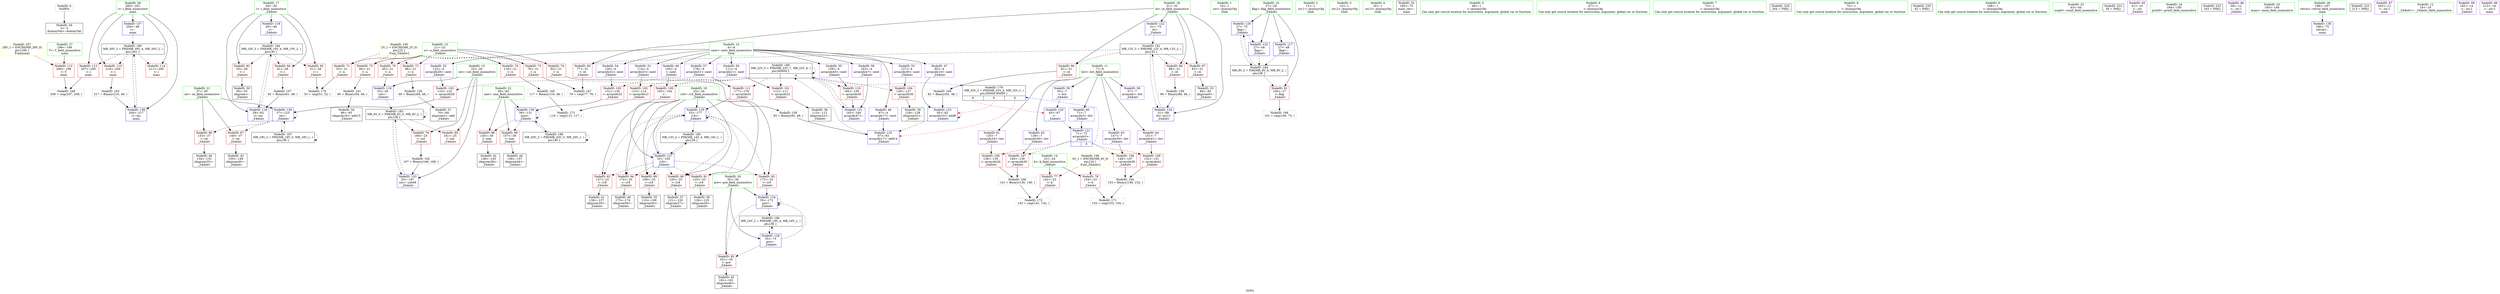 digraph "SVFG" {
	label="SVFG";

	Node0x557440adfbb0 [shape=record,color=grey,label="{NodeID: 0\nNullPtr}"];
	Node0x557440adfbb0 -> Node0x557440af9860[style=solid];
	Node0x557440b0b610 [shape=record,color=black,label="{NodeID: 180\nMR_30V_3 = PHI(MR_30V_4, MR_30V_2, )\npts\{201 \}\n}"];
	Node0x557440b0b610 -> Node0x557440afb5d0[style=dashed];
	Node0x557440b0b610 -> Node0x557440afb6a0[style=dashed];
	Node0x557440b0b610 -> Node0x557440afb770[style=dashed];
	Node0x557440b0b610 -> Node0x557440b01160[style=dashed];
	Node0x557440afa8d0 [shape=record,color=red,label="{NodeID: 97\n149\<--37\n\<--ne\n_Z4doitv\n}"];
	Node0x557440afa8d0 -> Node0x557440afa3f0[style=solid];
	Node0x557440af8c30 [shape=record,color=green,label="{NodeID: 14\n23\<--24\nk\<--k_field_insensitive\n_Z4doitv\n}"];
	Node0x557440af8c30 -> Node0x557440afcfb0[style=solid];
	Node0x557440af8c30 -> Node0x557440afd080[style=solid];
	Node0x557440afed30 [shape=record,color=black,label="{NodeID: 194\nMR_10V_3 = PHI(MR_10V_4, MR_10V_2, )\npts\{30 \}\n}"];
	Node0x557440afed30 -> Node0x557440afd3c0[style=dashed];
	Node0x557440afed30 -> Node0x557440afd490[style=dashed];
	Node0x557440afed30 -> Node0x557440afd560[style=dashed];
	Node0x557440afed30 -> Node0x557440b001f0[style=dashed];
	Node0x557440afb430 [shape=record,color=red,label="{NodeID: 111\n177\<--176\n\<--arrayidx51\n_Z4doitv\n}"];
	Node0x557440afb430 -> Node0x557440b00ef0[style=solid];
	Node0x557440af9790 [shape=record,color=green,label="{NodeID: 28\n200\<--201\ni\<--i_field_insensitive\nmain\n}"];
	Node0x557440af9790 -> Node0x557440afb5d0[style=solid];
	Node0x557440af9790 -> Node0x557440afb6a0[style=solid];
	Node0x557440af9790 -> Node0x557440afb770[style=solid];
	Node0x557440af9790 -> Node0x557440b01090[style=solid];
	Node0x557440af9790 -> Node0x557440b01160[style=solid];
	Node0x557440b006d0 [shape=record,color=blue,label="{NodeID: 125\n97\<--93\narrayidx17\<--add14\n_Z4doitv\n}"];
	Node0x557440b006d0 -> Node0x557440b0e310[style=dashed];
	Node0x557440afa320 [shape=record,color=black,label="{NodeID: 42\n146\<--145\nidxprom38\<--\n_Z4doitv\n}"];
	Node0x557440afbea0 [shape=record,color=purple,label="{NodeID: 56\n163\<--4\narrayidx47\<--next\n_Z4doitv\n}"];
	Node0x557440afbea0 -> Node0x557440b00bb0[style=solid];
	Node0x557440afca00 [shape=record,color=red,label="{NodeID: 70\n45\<--21\n\<--n\n_Z4doitv\n}"];
	Node0x557440afca00 -> Node0x557440afff80[style=solid];
	Node0x557440b02f30 [shape=record,color=grey,label="{NodeID: 167\n79 = cmp(77, 78, )\n}"];
	Node0x557440afd560 [shape=record,color=red,label="{NodeID: 84\n61\<--29\n\<--i\n_Z4doitv\n}"];
	Node0x557440afd560 -> Node0x557440b02030[style=solid];
	Node0x557440ae0230 [shape=record,color=green,label="{NodeID: 1\n10\<--1\n.str\<--dummyObj\nGlob }"];
	Node0x557440b0bb10 [shape=record,color=black,label="{NodeID: 181\nMR_12V_3 = PHI(MR_12V_4, MR_12V_2, )\npts\{32 \}\n}"];
	Node0x557440b0bb10 -> Node0x557440afd630[style=dashed];
	Node0x557440b0bb10 -> Node0x557440afd700[style=dashed];
	Node0x557440b0bb10 -> Node0x557440afd7d0[style=dashed];
	Node0x557440b0bb10 -> Node0x557440afd8a0[style=dashed];
	Node0x557440b0bb10 -> Node0x557440b00600[style=dashed];
	Node0x557440afa9a0 [shape=record,color=red,label="{NodeID: 98\n145\<--39\n\<--nne\n_Z4doitv\n}"];
	Node0x557440afa9a0 -> Node0x557440afa320[style=solid];
	Node0x557440af8d00 [shape=record,color=green,label="{NodeID: 15\n25\<--26\ncnt\<--cnt_field_insensitive\n_Z4doitv\n}"];
	Node0x557440af8d00 -> Node0x557440afd150[style=solid];
	Node0x557440af8d00 -> Node0x557440afd220[style=solid];
	Node0x557440af8d00 -> Node0x557440afff80[style=solid];
	Node0x557440af8d00 -> Node0x557440b00d50[style=solid];
	Node0x557440afee20 [shape=record,color=yellow,style=double,label="{NodeID: 195\n2V_1 = ENCHI(MR_2V_0)\npts\{22 \}\nFun[_Z4doitv]}"];
	Node0x557440afee20 -> Node0x557440afca00[style=dashed];
	Node0x557440afee20 -> Node0x557440afcad0[style=dashed];
	Node0x557440afee20 -> Node0x557440afcba0[style=dashed];
	Node0x557440afee20 -> Node0x557440afcc70[style=dashed];
	Node0x557440afee20 -> Node0x557440afcd40[style=dashed];
	Node0x557440afee20 -> Node0x557440afce10[style=dashed];
	Node0x557440afee20 -> Node0x557440afcee0[style=dashed];
	Node0x557440afb500 [shape=record,color=red,label="{NodeID: 112\n208\<--198\n\<--T\nmain\n}"];
	Node0x557440afb500 -> Node0x557440b03230[style=solid];
	Node0x557440af9860 [shape=record,color=black,label="{NodeID: 29\n2\<--3\ndummyVal\<--dummyVal\n}"];
	Node0x557440b007a0 [shape=record,color=blue,label="{NodeID: 126\n27\<--75\nflag\<--\n_Z4doitv\n}"];
	Node0x557440b007a0 -> Node0x557440b00c80[style=dashed];
	Node0x557440b007a0 -> Node0x557440b0ca10[style=dashed];
	Node0x557440afa3f0 [shape=record,color=black,label="{NodeID: 43\n150\<--149\nidxprom40\<--\n_Z4doitv\n}"];
	Node0x557440afbf70 [shape=record,color=purple,label="{NodeID: 57\n176\<--4\narrayidx51\<--next\n_Z4doitv\n}"];
	Node0x557440afbf70 -> Node0x557440afb430[style=solid];
	Node0x557440afcad0 [shape=record,color=red,label="{NodeID: 71\n52\<--21\n\<--n\n_Z4doitv\n}"];
	Node0x557440afcad0 -> Node0x557440b033b0[style=solid];
	Node0x557440b030b0 [shape=record,color=grey,label="{NodeID: 168\n101 = cmp(100, 75, )\n}"];
	Node0x557440afd630 [shape=record,color=red,label="{NodeID: 85\n77\<--31\n\<--i4\n_Z4doitv\n}"];
	Node0x557440afd630 -> Node0x557440b02f30[style=solid];
	Node0x557440adf220 [shape=record,color=green,label="{NodeID: 2\n12\<--1\n.str.1\<--dummyObj\nGlob }"];
	Node0x557440afaa70 [shape=record,color=red,label="{NodeID: 99\n157\<--39\n\<--nne\n_Z4doitv\n}"];
	Node0x557440afaa70 -> Node0x557440afa4c0[style=solid];
	Node0x557440af8dd0 [shape=record,color=green,label="{NodeID: 16\n27\<--28\nflag\<--flag_field_insensitive\n_Z4doitv\n}"];
	Node0x557440af8dd0 -> Node0x557440afd2f0[style=solid];
	Node0x557440af8dd0 -> Node0x557440b00050[style=solid];
	Node0x557440af8dd0 -> Node0x557440b007a0[style=solid];
	Node0x557440af8dd0 -> Node0x557440b00c80[style=solid];
	Node0x557440b11c30 [shape=record,color=yellow,style=double,label="{NodeID: 196\n4V_1 = ENCHI(MR_4V_0)\npts\{24 \}\nFun[_Z4doitv]}"];
	Node0x557440b11c30 -> Node0x557440afcfb0[style=dashed];
	Node0x557440b11c30 -> Node0x557440afd080[style=dashed];
	Node0x557440afb5d0 [shape=record,color=red,label="{NodeID: 113\n207\<--200\n\<--i\nmain\n}"];
	Node0x557440afb5d0 -> Node0x557440b03230[style=solid];
	Node0x557440af9960 [shape=record,color=black,label="{NodeID: 30\n56\<--55\nidxprom\<--\n_Z4doitv\n}"];
	Node0x557440b00870 [shape=record,color=blue,label="{NodeID: 127\n33\<--105\ni18\<--\n_Z4doitv\n}"];
	Node0x557440b00870 -> Node0x557440afd970[style=dashed];
	Node0x557440b00870 -> Node0x557440afda40[style=dashed];
	Node0x557440b00870 -> Node0x557440afdb10[style=dashed];
	Node0x557440b00870 -> Node0x557440afdbe0[style=dashed];
	Node0x557440b00870 -> Node0x557440afdcb0[style=dashed];
	Node0x557440b00870 -> Node0x557440afdd80[style=dashed];
	Node0x557440b00870 -> Node0x557440b00ef0[style=dashed];
	Node0x557440b00870 -> Node0x557440b0cf10[style=dashed];
	Node0x557440afa4c0 [shape=record,color=black,label="{NodeID: 44\n158\<--157\nidxprom44\<--\n_Z4doitv\n}"];
	Node0x557440afc040 [shape=record,color=purple,label="{NodeID: 58\n57\<--7\narrayidx\<--list\n_Z4doitv\n}"];
	Node0x557440afcba0 [shape=record,color=red,label="{NodeID: 72\n68\<--21\n\<--n\n_Z4doitv\n}"];
	Node0x557440afcba0 -> Node0x557440b01eb0[style=solid];
	Node0x557440b03230 [shape=record,color=grey,label="{NodeID: 169\n209 = cmp(207, 208, )\n}"];
	Node0x557440afd700 [shape=record,color=red,label="{NodeID: 86\n81\<--31\n\<--i4\n_Z4doitv\n}"];
	Node0x557440afd700 -> Node0x557440b024b0[style=solid];
	Node0x557440af7f40 [shape=record,color=green,label="{NodeID: 3\n14\<--1\n.str.2\<--dummyObj\nGlob }"];
	Node0x557440b0c510 [shape=record,color=black,label="{NodeID: 183\nMR_6V_3 = PHI(MR_6V_5, MR_6V_2, )\npts\{26 \}\n}"];
	Node0x557440b0c510 -> Node0x557440afd150[style=dashed];
	Node0x557440b0c510 -> Node0x557440afd220[style=dashed];
	Node0x557440b0c510 -> Node0x557440b00d50[style=dashed];
	Node0x557440b0c510 -> Node0x557440b0c510[style=dashed];
	Node0x557440afab40 [shape=record,color=red,label="{NodeID: 100\n105\<--104\n\<--\n_Z4doitv\n}"];
	Node0x557440afab40 -> Node0x557440b00870[style=solid];
	Node0x557440af8ea0 [shape=record,color=green,label="{NodeID: 17\n29\<--30\ni\<--i_field_insensitive\n_Z4doitv\n}"];
	Node0x557440af8ea0 -> Node0x557440afd3c0[style=solid];
	Node0x557440af8ea0 -> Node0x557440afd490[style=solid];
	Node0x557440af8ea0 -> Node0x557440afd560[style=solid];
	Node0x557440af8ea0 -> Node0x557440b00120[style=solid];
	Node0x557440af8ea0 -> Node0x557440b001f0[style=solid];
	Node0x557440afb6a0 [shape=record,color=red,label="{NodeID: 114\n211\<--200\n\<--i\nmain\n}"];
	Node0x557440af9a30 [shape=record,color=black,label="{NodeID: 31\n70\<--69\nidxprom2\<--add\n_Z4doitv\n}"];
	Node0x557440b00940 [shape=record,color=blue,label="{NodeID: 128\n35\<--75\npre\<--\n_Z4doitv\n}"];
	Node0x557440b00940 -> Node0x557440afde50[style=dashed];
	Node0x557440b00940 -> Node0x557440b00e20[style=dashed];
	Node0x557440b00940 -> Node0x557440b0d410[style=dashed];
	Node0x557440afa590 [shape=record,color=black,label="{NodeID: 45\n162\<--161\nidxprom46\<--\n_Z4doitv\n}"];
	Node0x557440afc110 [shape=record,color=purple,label="{NodeID: 59\n65\<--7\n\<--list\n_Z4doitv\n}"];
	Node0x557440afc110 -> Node0x557440b002c0[style=solid];
	Node0x557440b01eb0 [shape=record,color=grey,label="{NodeID: 156\n69 = Binary(68, 48, )\n}"];
	Node0x557440b01eb0 -> Node0x557440af9a30[style=solid];
	Node0x557440afcc70 [shape=record,color=red,label="{NodeID: 73\n78\<--21\n\<--n\n_Z4doitv\n}"];
	Node0x557440afcc70 -> Node0x557440b02f30[style=solid];
	Node0x557440b033b0 [shape=record,color=grey,label="{NodeID: 170\n53 = cmp(51, 52, )\n}"];
	Node0x557440afd7d0 [shape=record,color=red,label="{NodeID: 87\n83\<--31\n\<--i4\n_Z4doitv\n}"];
	Node0x557440afd7d0 -> Node0x557440af9bd0[style=solid];
	Node0x557440adea10 [shape=record,color=green,label="{NodeID: 4\n16\<--1\n.str.3\<--dummyObj\nGlob }"];
	Node0x557440b0ca10 [shape=record,color=black,label="{NodeID: 184\nMR_8V_3 = PHI(MR_8V_6, MR_8V_2, )\npts\{28 \}\n}"];
	Node0x557440b0ca10 -> Node0x557440afd2f0[style=dashed];
	Node0x557440b0ca10 -> Node0x557440b007a0[style=dashed];
	Node0x557440afac10 [shape=record,color=red,label="{NodeID: 101\n112\<--111\n\<--arrayidx21\n_Z4doitv\n}"];
	Node0x557440afac10 -> Node0x557440af9e40[style=solid];
	Node0x557440af8f70 [shape=record,color=green,label="{NodeID: 18\n31\<--32\ni4\<--i4_field_insensitive\n_Z4doitv\n}"];
	Node0x557440af8f70 -> Node0x557440afd630[style=solid];
	Node0x557440af8f70 -> Node0x557440afd700[style=solid];
	Node0x557440af8f70 -> Node0x557440afd7d0[style=solid];
	Node0x557440af8f70 -> Node0x557440afd8a0[style=solid];
	Node0x557440af8f70 -> Node0x557440b00460[style=solid];
	Node0x557440af8f70 -> Node0x557440b00600[style=solid];
	Node0x557440afb770 [shape=record,color=red,label="{NodeID: 115\n216\<--200\n\<--i\nmain\n}"];
	Node0x557440afb770 -> Node0x557440b02930[style=solid];
	Node0x557440af9b00 [shape=record,color=black,label="{NodeID: 32\n195\<--75\nmain_ret\<--\nmain\n}"];
	Node0x557440b00a10 [shape=record,color=blue,label="{NodeID: 129\n37\<--123\nne\<--\n_Z4doitv\n}"];
	Node0x557440b00a10 -> Node0x557440afa800[style=dashed];
	Node0x557440b00a10 -> Node0x557440afa8d0[style=dashed];
	Node0x557440b00a10 -> Node0x557440b00a10[style=dashed];
	Node0x557440b00a10 -> Node0x557440b0d910[style=dashed];
	Node0x557440afa660 [shape=record,color=black,label="{NodeID: 46\n175\<--174\nidxprom50\<--\n_Z4doitv\n}"];
	Node0x557440afc1e0 [shape=record,color=purple,label="{NodeID: 60\n71\<--7\narrayidx3\<--list\n_Z4doitv\n}"];
	Node0x557440afc1e0 -> Node0x557440b00390[style=solid];
	Node0x557440b02030 [shape=record,color=grey,label="{NodeID: 157\n62 = Binary(61, 48, )\n}"];
	Node0x557440b02030 -> Node0x557440b001f0[style=solid];
	Node0x557440afcd40 [shape=record,color=red,label="{NodeID: 74\n92\<--21\n\<--n\n_Z4doitv\n}"];
	Node0x557440afcd40 -> Node0x557440b021b0[style=solid];
	Node0x557440b03530 [shape=record,color=grey,label="{NodeID: 171\n155 = cmp(153, 154, )\n}"];
	Node0x557440afd8a0 [shape=record,color=red,label="{NodeID: 88\n88\<--31\n\<--i4\n_Z4doitv\n}"];
	Node0x557440afd8a0 -> Node0x557440b02330[style=solid];
	Node0x557440adeaa0 [shape=record,color=green,label="{NodeID: 5\n48\<--1\n\<--dummyObj\nCan only get source location for instruction, argument, global var or function.}"];
	Node0x557440b0cf10 [shape=record,color=black,label="{NodeID: 185\nMR_14V_2 = PHI(MR_14V_4, MR_14V_1, )\npts\{34 \}\n}"];
	Node0x557440b0cf10 -> Node0x557440b00870[style=dashed];
	Node0x557440aface0 [shape=record,color=red,label="{NodeID: 102\n115\<--114\n\<--arrayidx23\n_Z4doitv\n}"];
	Node0x557440aface0 -> Node0x557440b03830[style=solid];
	Node0x557440af9040 [shape=record,color=green,label="{NodeID: 19\n33\<--34\ni18\<--i18_field_insensitive\n_Z4doitv\n}"];
	Node0x557440af9040 -> Node0x557440afd970[style=solid];
	Node0x557440af9040 -> Node0x557440afda40[style=solid];
	Node0x557440af9040 -> Node0x557440afdb10[style=solid];
	Node0x557440af9040 -> Node0x557440afdbe0[style=solid];
	Node0x557440af9040 -> Node0x557440afdcb0[style=solid];
	Node0x557440af9040 -> Node0x557440afdd80[style=solid];
	Node0x557440af9040 -> Node0x557440b00870[style=solid];
	Node0x557440af9040 -> Node0x557440b00ef0[style=solid];
	Node0x557440afff80 [shape=record,color=blue,label="{NodeID: 116\n25\<--45\ncnt\<--\n_Z4doitv\n}"];
	Node0x557440afff80 -> Node0x557440b0c510[style=dashed];
	Node0x557440af9bd0 [shape=record,color=black,label="{NodeID: 33\n84\<--83\nidxprom9\<--\n_Z4doitv\n}"];
	Node0x557440b00ae0 [shape=record,color=blue,label="{NodeID: 130\n39\<--131\nnne\<--\n_Z4doitv\n}"];
	Node0x557440b00ae0 -> Node0x557440afa9a0[style=dashed];
	Node0x557440b00ae0 -> Node0x557440afaa70[style=dashed];
	Node0x557440b00ae0 -> Node0x557440b00ae0[style=dashed];
	Node0x557440b00ae0 -> Node0x557440b0de10[style=dashed];
	Node0x557440afa730 [shape=record,color=purple,label="{NodeID: 47\n85\<--4\narrayidx10\<--next\n_Z4doitv\n}"];
	Node0x557440afa730 -> Node0x557440b00530[style=solid];
	Node0x557440afc2b0 [shape=record,color=purple,label="{NodeID: 61\n135\<--7\narrayidx34\<--list\n_Z4doitv\n}"];
	Node0x557440afc2b0 -> Node0x557440afb020[style=solid];
	Node0x557440b021b0 [shape=record,color=grey,label="{NodeID: 158\n93 = Binary(92, 48, )\n}"];
	Node0x557440b021b0 -> Node0x557440b006d0[style=solid];
	Node0x557440afce10 [shape=record,color=red,label="{NodeID: 75\n94\<--21\n\<--n\n_Z4doitv\n}"];
	Node0x557440afce10 -> Node0x557440b02630[style=solid];
	Node0x557440b036b0 [shape=record,color=grey,label="{NodeID: 172\n143 = cmp(141, 142, )\n}"];
	Node0x557440afd970 [shape=record,color=red,label="{NodeID: 89\n109\<--33\n\<--i18\n_Z4doitv\n}"];
	Node0x557440afd970 -> Node0x557440af9d70[style=solid];
	Node0x557440af87b0 [shape=record,color=green,label="{NodeID: 6\n67\<--1\n\<--dummyObj\nCan only get source location for instruction, argument, global var or function.}"];
	Node0x557440b0d410 [shape=record,color=black,label="{NodeID: 186\nMR_16V_2 = PHI(MR_16V_4, MR_16V_1, )\npts\{36 \}\n}"];
	Node0x557440b0d410 -> Node0x557440b00940[style=dashed];
	Node0x557440afadb0 [shape=record,color=red,label="{NodeID: 103\n123\<--122\n\<--arrayidx28\n_Z4doitv\n}"];
	Node0x557440afadb0 -> Node0x557440b00a10[style=solid];
	Node0x557440af9110 [shape=record,color=green,label="{NodeID: 20\n35\<--36\npre\<--pre_field_insensitive\n_Z4doitv\n}"];
	Node0x557440af9110 -> Node0x557440afde50[style=solid];
	Node0x557440af9110 -> Node0x557440b00940[style=solid];
	Node0x557440af9110 -> Node0x557440b00e20[style=solid];
	Node0x557440b00050 [shape=record,color=blue,label="{NodeID: 117\n27\<--48\nflag\<--\n_Z4doitv\n}"];
	Node0x557440b00050 -> Node0x557440b0ca10[style=dashed];
	Node0x557440af9ca0 [shape=record,color=black,label="{NodeID: 34\n96\<--95\nidxprom16\<--add15\n_Z4doitv\n}"];
	Node0x557440b00bb0 [shape=record,color=blue,label="{NodeID: 131\n163\<--160\narrayidx47\<--\n_Z4doitv\n}"];
	Node0x557440b00bb0 -> Node0x557440b0e310[style=dashed];
	Node0x557440afb820 [shape=record,color=purple,label="{NodeID: 48\n97\<--4\narrayidx17\<--next\n_Z4doitv\n}"];
	Node0x557440afb820 -> Node0x557440b006d0[style=solid];
	Node0x557440afc380 [shape=record,color=purple,label="{NodeID: 62\n139\<--7\narrayidx36\<--list\n_Z4doitv\n}"];
	Node0x557440afc380 -> Node0x557440afb0f0[style=solid];
	Node0x557440b02330 [shape=record,color=grey,label="{NodeID: 159\n89 = Binary(88, 48, )\n}"];
	Node0x557440b02330 -> Node0x557440b00600[style=solid];
	Node0x557440afcee0 [shape=record,color=red,label="{NodeID: 76\n116\<--21\n\<--n\n_Z4doitv\n}"];
	Node0x557440afcee0 -> Node0x557440b02c30[style=solid];
	Node0x557440b03830 [shape=record,color=grey,label="{NodeID: 173\n118 = cmp(115, 117, )\n}"];
	Node0x557440afda40 [shape=record,color=red,label="{NodeID: 90\n120\<--33\n\<--i18\n_Z4doitv\n}"];
	Node0x557440afda40 -> Node0x557440af9f10[style=solid];
	Node0x557440af8840 [shape=record,color=green,label="{NodeID: 7\n73\<--1\n\<--dummyObj\nCan only get source location for instruction, argument, global var or function.}"];
	Node0x557440b0d910 [shape=record,color=black,label="{NodeID: 187\nMR_18V_2 = PHI(MR_18V_5, MR_18V_1, )\npts\{38 \}\n}"];
	Node0x557440b0d910 -> Node0x557440b00a10[style=dashed];
	Node0x557440b0d910 -> Node0x557440b0d910[style=dashed];
	Node0x557440afae80 [shape=record,color=red,label="{NodeID: 104\n128\<--127\n\<--arrayidx30\n_Z4doitv\n}"];
	Node0x557440afae80 -> Node0x557440afa0b0[style=solid];
	Node0x557440af91e0 [shape=record,color=green,label="{NodeID: 21\n37\<--38\nne\<--ne_field_insensitive\n_Z4doitv\n}"];
	Node0x557440af91e0 -> Node0x557440afa800[style=solid];
	Node0x557440af91e0 -> Node0x557440afa8d0[style=solid];
	Node0x557440af91e0 -> Node0x557440b00a10[style=solid];
	Node0x557440b00120 [shape=record,color=blue,label="{NodeID: 118\n29\<--48\ni\<--\n_Z4doitv\n}"];
	Node0x557440b00120 -> Node0x557440afed30[style=dashed];
	Node0x557440af9d70 [shape=record,color=black,label="{NodeID: 35\n110\<--109\nidxprom20\<--\n_Z4doitv\n}"];
	Node0x557440b00c80 [shape=record,color=blue,label="{NodeID: 132\n27\<--48\nflag\<--\n_Z4doitv\n}"];
	Node0x557440b00c80 -> Node0x557440b0ca10[style=dashed];
	Node0x557440afb8f0 [shape=record,color=purple,label="{NodeID: 49\n104\<--4\n\<--next\n_Z4doitv\n}"];
	Node0x557440afb8f0 -> Node0x557440afab40[style=solid];
	Node0x557440904140 [shape=record,color=black,label="{NodeID: 229\n204 = PHI()\n}"];
	Node0x557440afc450 [shape=record,color=purple,label="{NodeID: 63\n147\<--7\narrayidx39\<--list\n_Z4doitv\n}"];
	Node0x557440afc450 -> Node0x557440afb1c0[style=solid];
	Node0x557440b024b0 [shape=record,color=grey,label="{NodeID: 160\n82 = Binary(81, 48, )\n}"];
	Node0x557440b024b0 -> Node0x557440b00530[style=solid];
	Node0x557440afcfb0 [shape=record,color=red,label="{NodeID: 77\n142\<--23\n\<--k\n_Z4doitv\n}"];
	Node0x557440afcfb0 -> Node0x557440b036b0[style=solid];
	Node0x557440afdb10 [shape=record,color=red,label="{NodeID: 91\n125\<--33\n\<--i18\n_Z4doitv\n}"];
	Node0x557440afdb10 -> Node0x557440af9fe0[style=solid];
	Node0x557440af88d0 [shape=record,color=green,label="{NodeID: 8\n75\<--1\n\<--dummyObj\nCan only get source location for instruction, argument, global var or function.}"];
	Node0x557440b0de10 [shape=record,color=black,label="{NodeID: 188\nMR_20V_2 = PHI(MR_20V_5, MR_20V_1, )\npts\{40 \}\n}"];
	Node0x557440b0de10 -> Node0x557440b00ae0[style=dashed];
	Node0x557440b0de10 -> Node0x557440b0de10[style=dashed];
	Node0x557440afaf50 [shape=record,color=red,label="{NodeID: 105\n131\<--130\n\<--arrayidx32\n_Z4doitv\n}"];
	Node0x557440afaf50 -> Node0x557440b00ae0[style=solid];
	Node0x557440af92b0 [shape=record,color=green,label="{NodeID: 22\n39\<--40\nnne\<--nne_field_insensitive\n_Z4doitv\n}"];
	Node0x557440af92b0 -> Node0x557440afa9a0[style=solid];
	Node0x557440af92b0 -> Node0x557440afaa70[style=solid];
	Node0x557440af92b0 -> Node0x557440b00ae0[style=solid];
	Node0x557440b001f0 [shape=record,color=blue,label="{NodeID: 119\n29\<--62\ni\<--inc\n_Z4doitv\n}"];
	Node0x557440b001f0 -> Node0x557440afed30[style=dashed];
	Node0x557440af9e40 [shape=record,color=black,label="{NodeID: 36\n113\<--112\nidxprom22\<--\n_Z4doitv\n}"];
	Node0x557440b00d50 [shape=record,color=blue,label="{NodeID: 133\n25\<--167\ncnt\<--sub48\n_Z4doitv\n}"];
	Node0x557440b00d50 -> Node0x557440b0c510[style=dashed];
	Node0x557440afb9c0 [shape=record,color=purple,label="{NodeID: 50\n111\<--4\narrayidx21\<--next\n_Z4doitv\n}"];
	Node0x557440afb9c0 -> Node0x557440afac10[style=solid];
	Node0x557440907e00 [shape=record,color=black,label="{NodeID: 230\n42 = PHI()\n}"];
	Node0x557440afc520 [shape=record,color=purple,label="{NodeID: 64\n151\<--7\narrayidx41\<--list\n_Z4doitv\n}"];
	Node0x557440afc520 -> Node0x557440afb290[style=solid];
	Node0x557440b02630 [shape=record,color=grey,label="{NodeID: 161\n95 = Binary(94, 48, )\n}"];
	Node0x557440b02630 -> Node0x557440af9ca0[style=solid];
	Node0x557440afd080 [shape=record,color=red,label="{NodeID: 78\n154\<--23\n\<--k\n_Z4doitv\n}"];
	Node0x557440afd080 -> Node0x557440b03530[style=solid];
	Node0x557440afdbe0 [shape=record,color=red,label="{NodeID: 92\n137\<--33\n\<--i18\n_Z4doitv\n}"];
	Node0x557440afdbe0 -> Node0x557440afa250[style=solid];
	Node0x557440af8960 [shape=record,color=green,label="{NodeID: 9\n168\<--1\n\<--dummyObj\nCan only get source location for instruction, argument, global var or function.}"];
	Node0x557440b0e310 [shape=record,color=black,label="{NodeID: 189\nMR_22V_5 = PHI(MR_22V_7, MR_22V_4, )\npts\{60000 \}\n|{|<s10>6}}"];
	Node0x557440b0e310 -> Node0x557440afab40[style=dashed];
	Node0x557440b0e310 -> Node0x557440afac10[style=dashed];
	Node0x557440b0e310 -> Node0x557440aface0[style=dashed];
	Node0x557440b0e310 -> Node0x557440afadb0[style=dashed];
	Node0x557440b0e310 -> Node0x557440afae80[style=dashed];
	Node0x557440b0e310 -> Node0x557440afaf50[style=dashed];
	Node0x557440b0e310 -> Node0x557440afb360[style=dashed];
	Node0x557440b0e310 -> Node0x557440afb430[style=dashed];
	Node0x557440b0e310 -> Node0x557440b00bb0[style=dashed];
	Node0x557440b0e310 -> Node0x557440b0e310[style=dashed];
	Node0x557440b0e310:s10 -> Node0x557440b0b0e0[style=dashed,color=blue];
	Node0x557440afb020 [shape=record,color=red,label="{NodeID: 106\n136\<--135\n\<--arrayidx34\n_Z4doitv\n}"];
	Node0x557440afb020 -> Node0x557440b02db0[style=solid];
	Node0x557440af9380 [shape=record,color=green,label="{NodeID: 23\n43\<--44\nscanf\<--scanf_field_insensitive\n}"];
	Node0x557440b002c0 [shape=record,color=blue,label="{NodeID: 120\n65\<--67\n\<--\n_Z4doitv\n}"];
	Node0x557440b002c0 -> Node0x557440b00390[style=dashed];
	Node0x557440af9f10 [shape=record,color=black,label="{NodeID: 37\n121\<--120\nidxprom27\<--\n_Z4doitv\n}"];
	Node0x557440b00e20 [shape=record,color=blue,label="{NodeID: 134\n35\<--172\npre\<--\n_Z4doitv\n}"];
	Node0x557440b00e20 -> Node0x557440afde50[style=dashed];
	Node0x557440b00e20 -> Node0x557440b00e20[style=dashed];
	Node0x557440b00e20 -> Node0x557440b0d410[style=dashed];
	Node0x557440afba90 [shape=record,color=purple,label="{NodeID: 51\n114\<--4\narrayidx23\<--next\n_Z4doitv\n}"];
	Node0x557440afba90 -> Node0x557440aface0[style=solid];
	Node0x557440b1e620 [shape=record,color=black,label="{NodeID: 231\n59 = PHI()\n}"];
	Node0x557440afc5f0 [shape=record,color=purple,label="{NodeID: 65\n41\<--10\n\<--.str\n_Z4doitv\n}"];
	Node0x557440b027b0 [shape=record,color=grey,label="{NodeID: 162\n167 = Binary(166, 168, )\n}"];
	Node0x557440b027b0 -> Node0x557440b00d50[style=solid];
	Node0x557440afd150 [shape=record,color=red,label="{NodeID: 79\n166\<--25\n\<--cnt\n_Z4doitv\n}"];
	Node0x557440afd150 -> Node0x557440b027b0[style=solid];
	Node0x557440afdcb0 [shape=record,color=red,label="{NodeID: 93\n172\<--33\n\<--i18\n_Z4doitv\n}"];
	Node0x557440afdcb0 -> Node0x557440b00e20[style=solid];
	Node0x557440af89f0 [shape=record,color=green,label="{NodeID: 10\n4\<--6\nnext\<--next_field_insensitive\nGlob }"];
	Node0x557440af89f0 -> Node0x557440afa730[style=solid];
	Node0x557440af89f0 -> Node0x557440afb820[style=solid];
	Node0x557440af89f0 -> Node0x557440afb8f0[style=solid];
	Node0x557440af89f0 -> Node0x557440afb9c0[style=solid];
	Node0x557440af89f0 -> Node0x557440afba90[style=solid];
	Node0x557440af89f0 -> Node0x557440afbb60[style=solid];
	Node0x557440af89f0 -> Node0x557440afbc30[style=solid];
	Node0x557440af89f0 -> Node0x557440afbd00[style=solid];
	Node0x557440af89f0 -> Node0x557440afbdd0[style=solid];
	Node0x557440af89f0 -> Node0x557440afbea0[style=solid];
	Node0x557440af89f0 -> Node0x557440afbf70[style=solid];
	Node0x557440afb0f0 [shape=record,color=red,label="{NodeID: 107\n140\<--139\n\<--arrayidx36\n_Z4doitv\n}"];
	Node0x557440afb0f0 -> Node0x557440b02db0[style=solid];
	Node0x557440af9450 [shape=record,color=green,label="{NodeID: 24\n184\<--185\nprintf\<--printf_field_insensitive\n}"];
	Node0x557440b00390 [shape=record,color=blue,label="{NodeID: 121\n71\<--73\narrayidx3\<--\n_Z4doitv\n|{|<s4>6}}"];
	Node0x557440b00390 -> Node0x557440afb020[style=dashed];
	Node0x557440b00390 -> Node0x557440afb0f0[style=dashed];
	Node0x557440b00390 -> Node0x557440afb1c0[style=dashed];
	Node0x557440b00390 -> Node0x557440afb290[style=dashed];
	Node0x557440b00390:s4 -> Node0x557440b0b0e0[style=dashed,color=blue];
	Node0x557440af9fe0 [shape=record,color=black,label="{NodeID: 38\n126\<--125\nidxprom29\<--\n_Z4doitv\n}"];
	Node0x557440b00ef0 [shape=record,color=blue,label="{NodeID: 135\n33\<--177\ni18\<--\n_Z4doitv\n}"];
	Node0x557440b00ef0 -> Node0x557440afd970[style=dashed];
	Node0x557440b00ef0 -> Node0x557440afda40[style=dashed];
	Node0x557440b00ef0 -> Node0x557440afdb10[style=dashed];
	Node0x557440b00ef0 -> Node0x557440afdbe0[style=dashed];
	Node0x557440b00ef0 -> Node0x557440afdcb0[style=dashed];
	Node0x557440b00ef0 -> Node0x557440afdd80[style=dashed];
	Node0x557440b00ef0 -> Node0x557440b00ef0[style=dashed];
	Node0x557440b00ef0 -> Node0x557440b0cf10[style=dashed];
	Node0x557440afbb60 [shape=record,color=purple,label="{NodeID: 52\n122\<--4\narrayidx28\<--next\n_Z4doitv\n}"];
	Node0x557440afbb60 -> Node0x557440afadb0[style=solid];
	Node0x557440b1e720 [shape=record,color=black,label="{NodeID: 232\n183 = PHI()\n}"];
	Node0x557440afc6c0 [shape=record,color=purple,label="{NodeID: 66\n58\<--12\n\<--.str.1\n_Z4doitv\n}"];
	Node0x557440b02930 [shape=record,color=grey,label="{NodeID: 163\n217 = Binary(216, 48, )\n}"];
	Node0x557440b02930 -> Node0x557440b01160[style=solid];
	Node0x557440afd220 [shape=record,color=red,label="{NodeID: 80\n181\<--25\n\<--cnt\n_Z4doitv\n}"];
	Node0x557440afdd80 [shape=record,color=red,label="{NodeID: 94\n174\<--33\n\<--i18\n_Z4doitv\n}"];
	Node0x557440afdd80 -> Node0x557440afa660[style=solid];
	Node0x557440af8a80 [shape=record,color=green,label="{NodeID: 11\n7\<--9\nlist\<--list_field_insensitive\nGlob }"];
	Node0x557440af8a80 -> Node0x557440afc040[style=solid];
	Node0x557440af8a80 -> Node0x557440afc110[style=solid];
	Node0x557440af8a80 -> Node0x557440afc1e0[style=solid];
	Node0x557440af8a80 -> Node0x557440afc2b0[style=solid];
	Node0x557440af8a80 -> Node0x557440afc380[style=solid];
	Node0x557440af8a80 -> Node0x557440afc450[style=solid];
	Node0x557440af8a80 -> Node0x557440afc520[style=solid];
	Node0x557440afb1c0 [shape=record,color=red,label="{NodeID: 108\n148\<--147\n\<--arrayidx39\n_Z4doitv\n}"];
	Node0x557440afb1c0 -> Node0x557440b02ab0[style=solid];
	Node0x557440af9520 [shape=record,color=green,label="{NodeID: 25\n193\<--194\nmain\<--main_field_insensitive\n}"];
	Node0x557440b00460 [shape=record,color=blue,label="{NodeID: 122\n31\<--75\ni4\<--\n_Z4doitv\n}"];
	Node0x557440b00460 -> Node0x557440b0bb10[style=dashed];
	Node0x557440afa0b0 [shape=record,color=black,label="{NodeID: 39\n129\<--128\nidxprom31\<--\n_Z4doitv\n}"];
	Node0x557440b00fc0 [shape=record,color=blue,label="{NodeID: 136\n196\<--75\nretval\<--\nmain\n}"];
	Node0x557440afbc30 [shape=record,color=purple,label="{NodeID: 53\n127\<--4\narrayidx30\<--next\n_Z4doitv\n}"];
	Node0x557440afbc30 -> Node0x557440afae80[style=solid];
	Node0x557440b1e820 [shape=record,color=black,label="{NodeID: 233\n213 = PHI()\n}"];
	Node0x557440afc790 [shape=record,color=purple,label="{NodeID: 67\n203\<--12\n\<--.str.1\nmain\n}"];
	Node0x557440b02ab0 [shape=record,color=grey,label="{NodeID: 164\n153 = Binary(148, 152, )\n}"];
	Node0x557440b02ab0 -> Node0x557440b03530[style=solid];
	Node0x557440afd2f0 [shape=record,color=red,label="{NodeID: 81\n100\<--27\n\<--flag\n_Z4doitv\n}"];
	Node0x557440afd2f0 -> Node0x557440b030b0[style=solid];
	Node0x557440afde50 [shape=record,color=red,label="{NodeID: 95\n161\<--35\n\<--pre\n_Z4doitv\n}"];
	Node0x557440afde50 -> Node0x557440afa590[style=solid];
	Node0x557440af8b10 [shape=record,color=green,label="{NodeID: 12\n18\<--19\n_Z4doitv\<--_Z4doitv_field_insensitive\n}"];
	Node0x557440afb290 [shape=record,color=red,label="{NodeID: 109\n152\<--151\n\<--arrayidx41\n_Z4doitv\n}"];
	Node0x557440afb290 -> Node0x557440b02ab0[style=solid];
	Node0x557440af95f0 [shape=record,color=green,label="{NodeID: 26\n196\<--197\nretval\<--retval_field_insensitive\nmain\n}"];
	Node0x557440af95f0 -> Node0x557440b00fc0[style=solid];
	Node0x557440b00530 [shape=record,color=blue,label="{NodeID: 123\n85\<--82\narrayidx10\<--add8\n_Z4doitv\n}"];
	Node0x557440b00530 -> Node0x557440b00530[style=dashed];
	Node0x557440b00530 -> Node0x557440b006d0[style=dashed];
	Node0x557440afa180 [shape=record,color=black,label="{NodeID: 40\n134\<--133\nidxprom33\<--\n_Z4doitv\n}"];
	Node0x557440b01090 [shape=record,color=blue,label="{NodeID: 137\n200\<--48\ni\<--\nmain\n}"];
	Node0x557440b01090 -> Node0x557440b0b610[style=dashed];
	Node0x557440afbd00 [shape=record,color=purple,label="{NodeID: 54\n130\<--4\narrayidx32\<--next\n_Z4doitv\n}"];
	Node0x557440afbd00 -> Node0x557440afaf50[style=solid];
	Node0x557440afc860 [shape=record,color=purple,label="{NodeID: 68\n182\<--14\n\<--.str.2\n_Z4doitv\n}"];
	Node0x557440b02c30 [shape=record,color=grey,label="{NodeID: 165\n117 = Binary(116, 48, )\n}"];
	Node0x557440b02c30 -> Node0x557440b03830[style=solid];
	Node0x557440afd3c0 [shape=record,color=red,label="{NodeID: 82\n51\<--29\n\<--i\n_Z4doitv\n}"];
	Node0x557440afd3c0 -> Node0x557440b033b0[style=solid];
	Node0x557440b0b0e0 [shape=record,color=black,label="{NodeID: 179\nMR_32V_2 = PHI(MR_32V_3, MR_32V_1, )\npts\{60000 90000 \}\n|{<s0>6|<s1>6|<s2>6}}"];
	Node0x557440b0b0e0:s0 -> Node0x557440b002c0[style=dashed,color=red];
	Node0x557440b0b0e0:s1 -> Node0x557440b00530[style=dashed,color=red];
	Node0x557440b0b0e0:s2 -> Node0x557440b006d0[style=dashed,color=red];
	Node0x557440afa800 [shape=record,color=red,label="{NodeID: 96\n133\<--37\n\<--ne\n_Z4doitv\n}"];
	Node0x557440afa800 -> Node0x557440afa180[style=solid];
	Node0x557440af8ba0 [shape=record,color=green,label="{NodeID: 13\n21\<--22\nn\<--n_field_insensitive\n_Z4doitv\n}"];
	Node0x557440af8ba0 -> Node0x557440afca00[style=solid];
	Node0x557440af8ba0 -> Node0x557440afcad0[style=solid];
	Node0x557440af8ba0 -> Node0x557440afcba0[style=solid];
	Node0x557440af8ba0 -> Node0x557440afcc70[style=solid];
	Node0x557440af8ba0 -> Node0x557440afcd40[style=solid];
	Node0x557440af8ba0 -> Node0x557440afce10[style=solid];
	Node0x557440af8ba0 -> Node0x557440afcee0[style=solid];
	Node0x557440afb360 [shape=record,color=red,label="{NodeID: 110\n160\<--159\n\<--arrayidx45\n_Z4doitv\n}"];
	Node0x557440afb360 -> Node0x557440b00bb0[style=solid];
	Node0x557440af96c0 [shape=record,color=green,label="{NodeID: 27\n198\<--199\nT\<--T_field_insensitive\nmain\n}"];
	Node0x557440af96c0 -> Node0x557440afb500[style=solid];
	Node0x557440b12de0 [shape=record,color=yellow,style=double,label="{NodeID: 207\n28V_1 = ENCHI(MR_28V_0)\npts\{199 \}\nFun[main]}"];
	Node0x557440b12de0 -> Node0x557440afb500[style=dashed];
	Node0x557440b00600 [shape=record,color=blue,label="{NodeID: 124\n31\<--89\ni4\<--inc12\n_Z4doitv\n}"];
	Node0x557440b00600 -> Node0x557440b0bb10[style=dashed];
	Node0x557440afa250 [shape=record,color=black,label="{NodeID: 41\n138\<--137\nidxprom35\<--\n_Z4doitv\n}"];
	Node0x557440b01160 [shape=record,color=blue,label="{NodeID: 138\n200\<--217\ni\<--inc\nmain\n}"];
	Node0x557440b01160 -> Node0x557440b0b610[style=dashed];
	Node0x557440afbdd0 [shape=record,color=purple,label="{NodeID: 55\n159\<--4\narrayidx45\<--next\n_Z4doitv\n}"];
	Node0x557440afbdd0 -> Node0x557440afb360[style=solid];
	Node0x557440afc930 [shape=record,color=purple,label="{NodeID: 69\n212\<--16\n\<--.str.3\nmain\n}"];
	Node0x557440b02db0 [shape=record,color=grey,label="{NodeID: 166\n141 = Binary(136, 140, )\n}"];
	Node0x557440b02db0 -> Node0x557440b036b0[style=solid];
	Node0x557440afd490 [shape=record,color=red,label="{NodeID: 83\n55\<--29\n\<--i\n_Z4doitv\n}"];
	Node0x557440afd490 -> Node0x557440af9960[style=solid];
}
